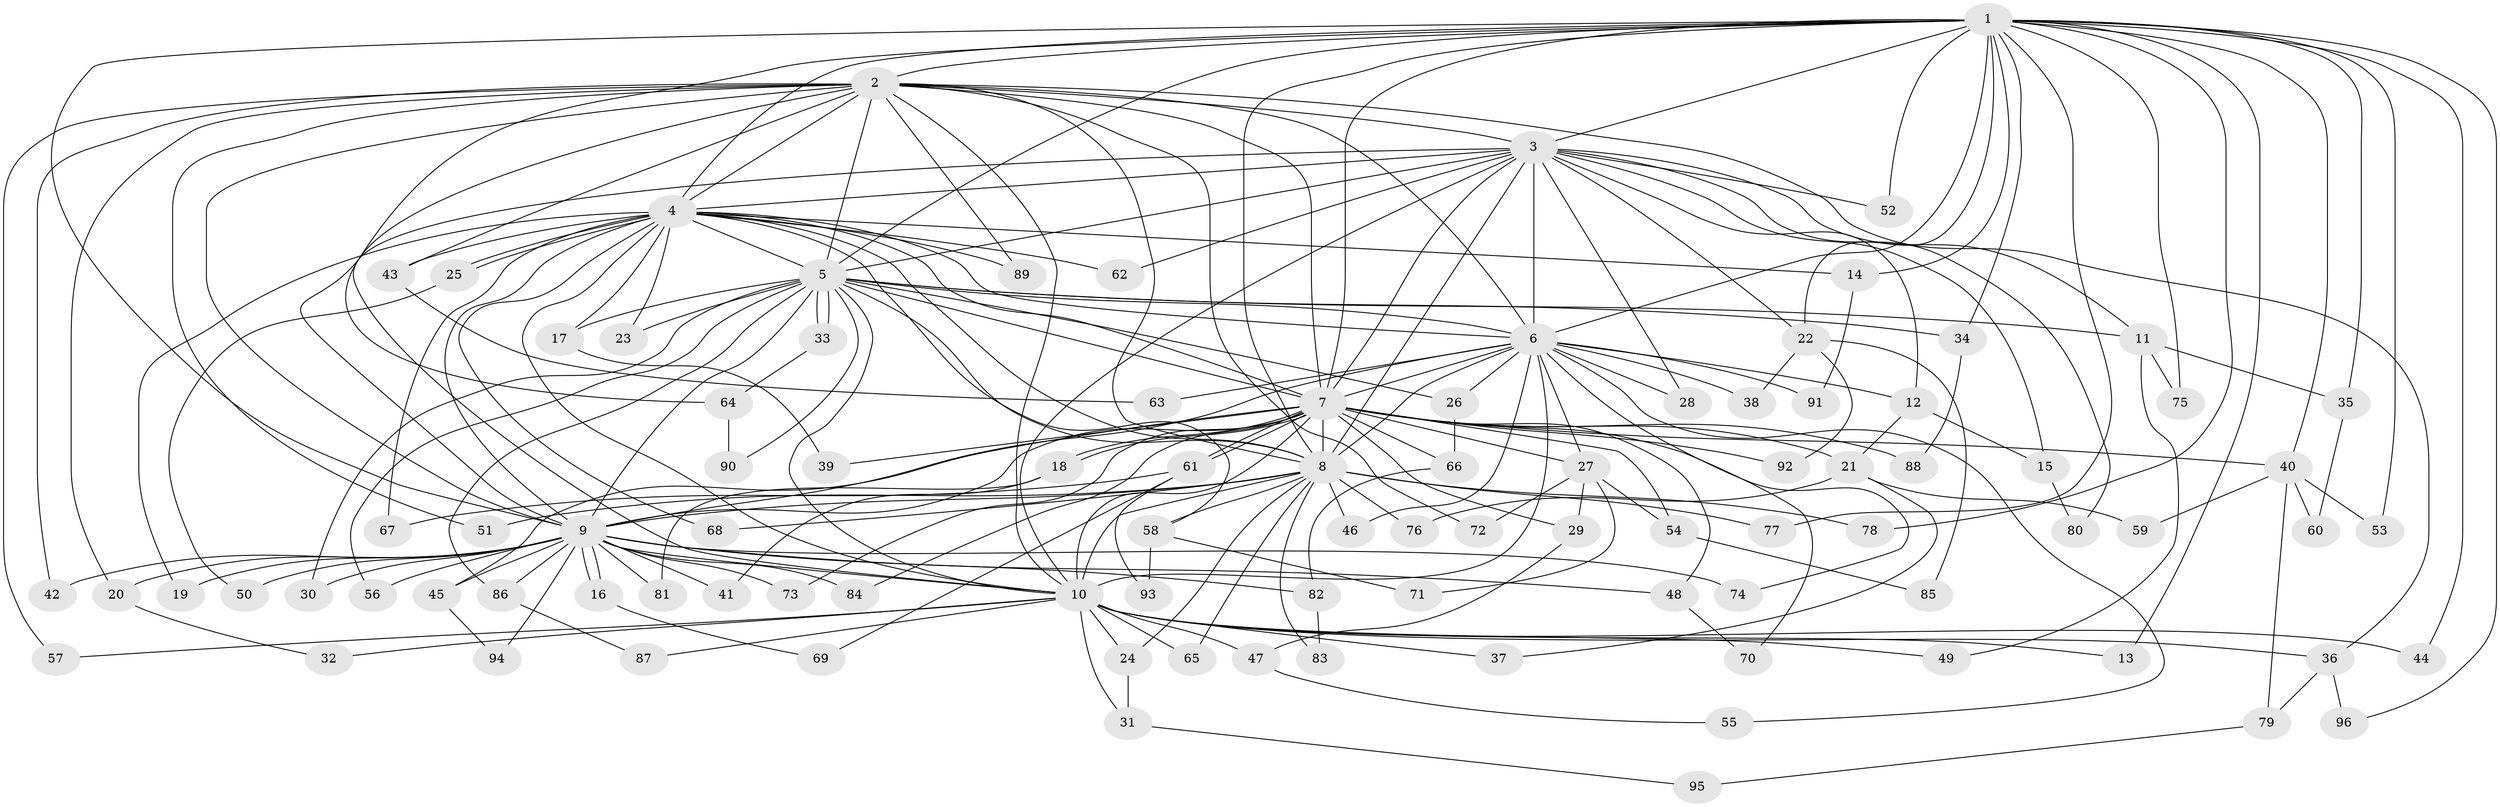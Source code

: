 // Generated by graph-tools (version 1.1) at 2025/25/03/09/25 03:25:45]
// undirected, 96 vertices, 217 edges
graph export_dot {
graph [start="1"]
  node [color=gray90,style=filled];
  1;
  2;
  3;
  4;
  5;
  6;
  7;
  8;
  9;
  10;
  11;
  12;
  13;
  14;
  15;
  16;
  17;
  18;
  19;
  20;
  21;
  22;
  23;
  24;
  25;
  26;
  27;
  28;
  29;
  30;
  31;
  32;
  33;
  34;
  35;
  36;
  37;
  38;
  39;
  40;
  41;
  42;
  43;
  44;
  45;
  46;
  47;
  48;
  49;
  50;
  51;
  52;
  53;
  54;
  55;
  56;
  57;
  58;
  59;
  60;
  61;
  62;
  63;
  64;
  65;
  66;
  67;
  68;
  69;
  70;
  71;
  72;
  73;
  74;
  75;
  76;
  77;
  78;
  79;
  80;
  81;
  82;
  83;
  84;
  85;
  86;
  87;
  88;
  89;
  90;
  91;
  92;
  93;
  94;
  95;
  96;
  1 -- 2;
  1 -- 3;
  1 -- 4;
  1 -- 5;
  1 -- 6;
  1 -- 7;
  1 -- 8;
  1 -- 9;
  1 -- 10;
  1 -- 13;
  1 -- 14;
  1 -- 22;
  1 -- 34;
  1 -- 35;
  1 -- 40;
  1 -- 44;
  1 -- 52;
  1 -- 53;
  1 -- 75;
  1 -- 77;
  1 -- 78;
  1 -- 96;
  2 -- 3;
  2 -- 4;
  2 -- 5;
  2 -- 6;
  2 -- 7;
  2 -- 8;
  2 -- 9;
  2 -- 10;
  2 -- 20;
  2 -- 36;
  2 -- 42;
  2 -- 43;
  2 -- 51;
  2 -- 57;
  2 -- 64;
  2 -- 72;
  2 -- 89;
  3 -- 4;
  3 -- 5;
  3 -- 6;
  3 -- 7;
  3 -- 8;
  3 -- 9;
  3 -- 10;
  3 -- 11;
  3 -- 12;
  3 -- 15;
  3 -- 22;
  3 -- 28;
  3 -- 52;
  3 -- 62;
  3 -- 80;
  4 -- 5;
  4 -- 6;
  4 -- 7;
  4 -- 8;
  4 -- 9;
  4 -- 10;
  4 -- 14;
  4 -- 17;
  4 -- 19;
  4 -- 23;
  4 -- 25;
  4 -- 25;
  4 -- 43;
  4 -- 58;
  4 -- 62;
  4 -- 67;
  4 -- 68;
  4 -- 89;
  5 -- 6;
  5 -- 7;
  5 -- 8;
  5 -- 9;
  5 -- 10;
  5 -- 11;
  5 -- 17;
  5 -- 23;
  5 -- 26;
  5 -- 30;
  5 -- 33;
  5 -- 33;
  5 -- 34;
  5 -- 56;
  5 -- 86;
  5 -- 90;
  6 -- 7;
  6 -- 8;
  6 -- 9;
  6 -- 10;
  6 -- 12;
  6 -- 26;
  6 -- 27;
  6 -- 28;
  6 -- 38;
  6 -- 46;
  6 -- 55;
  6 -- 63;
  6 -- 74;
  6 -- 91;
  7 -- 8;
  7 -- 9;
  7 -- 10;
  7 -- 18;
  7 -- 18;
  7 -- 21;
  7 -- 27;
  7 -- 29;
  7 -- 39;
  7 -- 40;
  7 -- 45;
  7 -- 48;
  7 -- 54;
  7 -- 61;
  7 -- 61;
  7 -- 66;
  7 -- 70;
  7 -- 73;
  7 -- 84;
  7 -- 88;
  7 -- 92;
  8 -- 9;
  8 -- 10;
  8 -- 24;
  8 -- 46;
  8 -- 51;
  8 -- 58;
  8 -- 65;
  8 -- 68;
  8 -- 76;
  8 -- 77;
  8 -- 78;
  8 -- 83;
  9 -- 10;
  9 -- 16;
  9 -- 16;
  9 -- 19;
  9 -- 20;
  9 -- 30;
  9 -- 41;
  9 -- 42;
  9 -- 45;
  9 -- 48;
  9 -- 50;
  9 -- 56;
  9 -- 73;
  9 -- 74;
  9 -- 81;
  9 -- 82;
  9 -- 84;
  9 -- 86;
  9 -- 94;
  10 -- 13;
  10 -- 24;
  10 -- 31;
  10 -- 32;
  10 -- 36;
  10 -- 37;
  10 -- 44;
  10 -- 47;
  10 -- 49;
  10 -- 57;
  10 -- 65;
  10 -- 87;
  11 -- 35;
  11 -- 49;
  11 -- 75;
  12 -- 15;
  12 -- 21;
  14 -- 91;
  15 -- 80;
  16 -- 69;
  17 -- 39;
  18 -- 41;
  18 -- 81;
  20 -- 32;
  21 -- 37;
  21 -- 59;
  21 -- 76;
  22 -- 38;
  22 -- 85;
  22 -- 92;
  24 -- 31;
  25 -- 50;
  26 -- 66;
  27 -- 29;
  27 -- 54;
  27 -- 71;
  27 -- 72;
  29 -- 47;
  31 -- 95;
  33 -- 64;
  34 -- 88;
  35 -- 60;
  36 -- 79;
  36 -- 96;
  40 -- 53;
  40 -- 59;
  40 -- 60;
  40 -- 79;
  43 -- 63;
  45 -- 94;
  47 -- 55;
  48 -- 70;
  54 -- 85;
  58 -- 71;
  58 -- 93;
  61 -- 67;
  61 -- 69;
  61 -- 93;
  64 -- 90;
  66 -- 82;
  79 -- 95;
  82 -- 83;
  86 -- 87;
}
